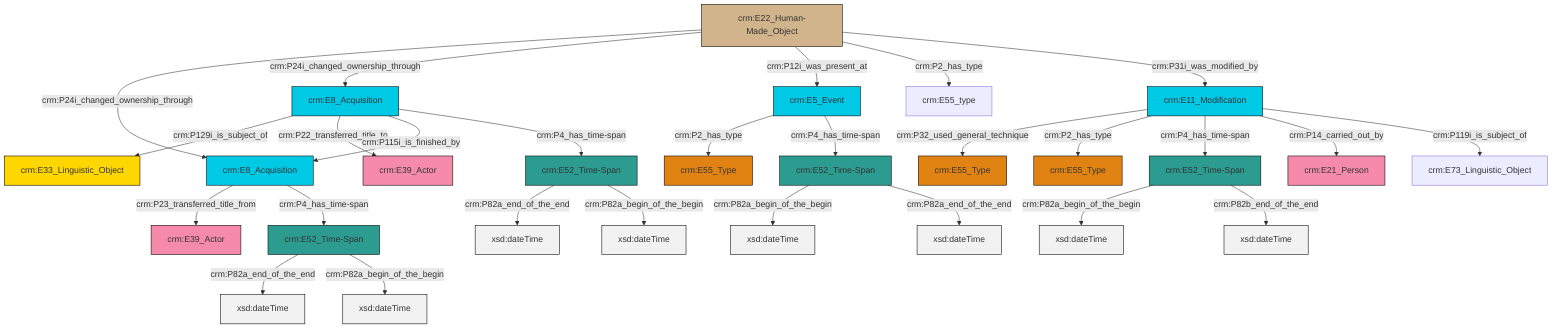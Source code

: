 graph TD
classDef Literal fill:#f2f2f2,stroke:#000000;
classDef CRM_Entity fill:#FFFFFF,stroke:#000000;
classDef Temporal_Entity fill:#00C9E6, stroke:#000000;
classDef Type fill:#E18312, stroke:#000000;
classDef Time-Span fill:#2C9C91, stroke:#000000;
classDef Appellation fill:#FFEB7F, stroke:#000000;
classDef Place fill:#008836, stroke:#000000;
classDef Persistent_Item fill:#B266B2, stroke:#000000;
classDef Conceptual_Object fill:#FFD700, stroke:#000000;
classDef Physical_Thing fill:#D2B48C, stroke:#000000;
classDef Actor fill:#f58aad, stroke:#000000;
classDef PC_Classes fill:#4ce600, stroke:#000000;
classDef Multi fill:#cccccc,stroke:#000000;

0["crm:E8_Acquisition"]:::Temporal_Entity -->|crm:P23_transferred_title_from| 1["crm:E39_Actor"]:::Actor
2["crm:E52_Time-Span"]:::Time-Span -->|crm:P82a_end_of_the_end| 3[xsd:dateTime]:::Literal
4["crm:E52_Time-Span"]:::Time-Span -->|crm:P82a_begin_of_the_begin| 5[xsd:dateTime]:::Literal
6["crm:E8_Acquisition"]:::Temporal_Entity -->|crm:P129i_is_subject_of| 7["crm:E33_Linguistic_Object"]:::Conceptual_Object
11["crm:E11_Modification"]:::Temporal_Entity -->|crm:P32_used_general_technique| 12["crm:E55_Type"]:::Type
15["crm:E52_Time-Span"]:::Time-Span -->|crm:P82a_begin_of_the_begin| 16[xsd:dateTime]:::Literal
13["crm:E52_Time-Span"]:::Time-Span -->|crm:P82a_end_of_the_end| 21[xsd:dateTime]:::Literal
11["crm:E11_Modification"]:::Temporal_Entity -->|crm:P2_has_type| 22["crm:E55_Type"]:::Type
13["crm:E52_Time-Span"]:::Time-Span -->|crm:P82a_begin_of_the_begin| 24[xsd:dateTime]:::Literal
15["crm:E52_Time-Span"]:::Time-Span -->|crm:P82b_end_of_the_end| 27[xsd:dateTime]:::Literal
29["crm:E5_Event"]:::Temporal_Entity -->|crm:P2_has_type| 8["crm:E55_Type"]:::Type
6["crm:E8_Acquisition"]:::Temporal_Entity -->|crm:P22_transferred_title_to| 17["crm:E39_Actor"]:::Actor
25["crm:E22_Human-Made_Object"]:::Physical_Thing -->|crm:P24i_changed_ownership_through| 0["crm:E8_Acquisition"]:::Temporal_Entity
25["crm:E22_Human-Made_Object"]:::Physical_Thing -->|crm:P24i_changed_ownership_through| 6["crm:E8_Acquisition"]:::Temporal_Entity
11["crm:E11_Modification"]:::Temporal_Entity -->|crm:P4_has_time-span| 15["crm:E52_Time-Span"]:::Time-Span
25["crm:E22_Human-Made_Object"]:::Physical_Thing -->|crm:P12i_was_present_at| 29["crm:E5_Event"]:::Temporal_Entity
29["crm:E5_Event"]:::Temporal_Entity -->|crm:P4_has_time-span| 4["crm:E52_Time-Span"]:::Time-Span
0["crm:E8_Acquisition"]:::Temporal_Entity -->|crm:P4_has_time-span| 2["crm:E52_Time-Span"]:::Time-Span
11["crm:E11_Modification"]:::Temporal_Entity -->|crm:P14_carried_out_by| 31["crm:E21_Person"]:::Actor
25["crm:E22_Human-Made_Object"]:::Physical_Thing -->|crm:P2_has_type| 32["crm:E55_type"]:::Default
2["crm:E52_Time-Span"]:::Time-Span -->|crm:P82a_begin_of_the_begin| 33[xsd:dateTime]:::Literal
11["crm:E11_Modification"]:::Temporal_Entity -->|crm:P119i_is_subject_of| 36["crm:E73_Linguistic_Object"]:::Default
6["crm:E8_Acquisition"]:::Temporal_Entity -->|crm:P115i_is_finished_by| 0["crm:E8_Acquisition"]:::Temporal_Entity
25["crm:E22_Human-Made_Object"]:::Physical_Thing -->|crm:P31i_was_modified_by| 11["crm:E11_Modification"]:::Temporal_Entity
4["crm:E52_Time-Span"]:::Time-Span -->|crm:P82a_end_of_the_end| 40[xsd:dateTime]:::Literal
6["crm:E8_Acquisition"]:::Temporal_Entity -->|crm:P4_has_time-span| 13["crm:E52_Time-Span"]:::Time-Span